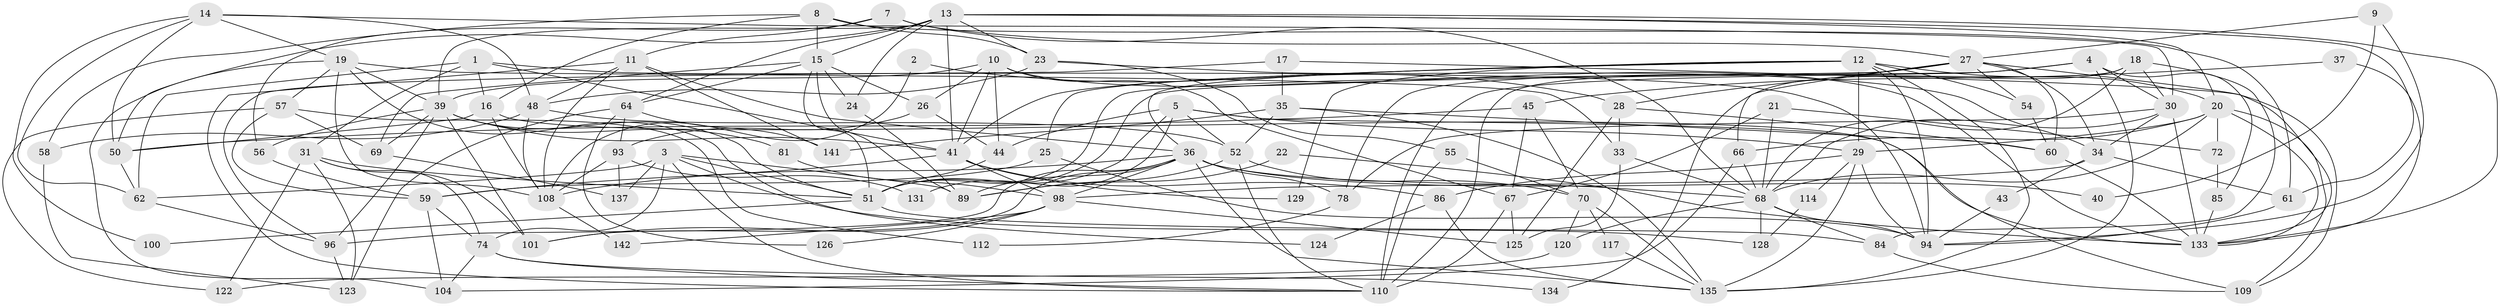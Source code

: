 // original degree distribution, {4: 0.25874125874125875, 2: 0.17482517482517482, 3: 0.23776223776223776, 5: 0.16783216783216784, 6: 0.11888111888111888, 7: 0.027972027972027972, 10: 0.006993006993006993, 12: 0.006993006993006993}
// Generated by graph-tools (version 1.1) at 2025/11/02/27/25 16:11:21]
// undirected, 96 vertices, 236 edges
graph export_dot {
graph [start="1"]
  node [color=gray90,style=filled];
  1 [super="+32"];
  2;
  3 [super="+6"];
  4 [super="+65"];
  5 [super="+75"];
  7;
  8 [super="+46"];
  9;
  10 [super="+79"];
  11 [super="+105"];
  12 [super="+49"];
  13 [super="+138"];
  14 [super="+106"];
  15 [super="+73"];
  16 [super="+88"];
  17;
  18;
  19 [super="+118"];
  20 [super="+42"];
  21 [super="+103"];
  22;
  23 [super="+127"];
  24;
  25;
  26;
  27 [super="+77"];
  28 [super="+90"];
  29 [super="+95"];
  30 [super="+107"];
  31 [super="+38"];
  33;
  34;
  35 [super="+91"];
  36 [super="+116"];
  37;
  39 [super="+47"];
  40;
  41 [super="+92"];
  43;
  44;
  45 [super="+63"];
  48 [super="+102"];
  50;
  51 [super="+53"];
  52 [super="+97"];
  54;
  55;
  56;
  57;
  58;
  59 [super="+82"];
  60 [super="+99"];
  61 [super="+136"];
  62;
  64 [super="+140"];
  66;
  67 [super="+76"];
  68 [super="+71"];
  69;
  70 [super="+80"];
  72;
  74 [super="+83"];
  78;
  81;
  84;
  85;
  86 [super="+87"];
  89 [super="+115"];
  93;
  94 [super="+121"];
  96 [super="+132"];
  98 [super="+111"];
  100;
  101;
  104;
  108 [super="+113"];
  109 [super="+119"];
  110 [super="+130"];
  112;
  114;
  117;
  120;
  122;
  123;
  124;
  125;
  126;
  128;
  129;
  131;
  133 [super="+143"];
  134;
  135 [super="+139"];
  137;
  141;
  142;
  1 -- 41;
  1 -- 62;
  1 -- 31;
  1 -- 16;
  1 -- 94;
  2 -- 108;
  2 -- 28;
  3 -- 51;
  3 -- 128;
  3 -- 89;
  3 -- 137;
  3 -- 62;
  3 -- 74;
  3 -- 110;
  4 -- 110;
  4 -- 85;
  4 -- 30;
  4 -- 51;
  4 -- 135;
  5 -- 52;
  5 -- 29;
  5 -- 131;
  5 -- 51;
  5 -- 109;
  5 -- 44;
  7 -- 68;
  7 -- 27;
  7 -- 11;
  7 -- 56;
  8 -- 23;
  8 -- 16;
  8 -- 58;
  8 -- 61;
  8 -- 15;
  9 -- 40;
  9 -- 27;
  9 -- 94;
  10 -- 44;
  10 -- 39;
  10 -- 67;
  10 -- 26;
  10 -- 133;
  10 -- 41;
  11 -- 36;
  11 -- 48;
  11 -- 108;
  11 -- 141;
  11 -- 110;
  12 -- 29;
  12 -- 20;
  12 -- 129;
  12 -- 54;
  12 -- 25;
  12 -- 94;
  12 -- 36;
  12 -- 41;
  12 -- 135;
  13 -- 15;
  13 -- 20;
  13 -- 39;
  13 -- 50;
  13 -- 41;
  13 -- 133;
  13 -- 64;
  13 -- 61;
  13 -- 23;
  13 -- 24;
  14 -- 62;
  14 -- 100;
  14 -- 48;
  14 -- 50;
  14 -- 30;
  14 -- 19;
  15 -- 26;
  15 -- 89;
  15 -- 64;
  15 -- 51;
  15 -- 69;
  15 -- 24;
  16 -- 50;
  16 -- 133;
  16 -- 108;
  17 -- 96;
  17 -- 35;
  17 -- 109;
  18 -- 110;
  18 -- 30;
  18 -- 68;
  18 -- 84;
  18 -- 134;
  19 -- 33;
  19 -- 124;
  19 -- 104;
  19 -- 57;
  19 -- 108;
  19 -- 39;
  20 -- 133;
  20 -- 66;
  20 -- 72;
  20 -- 109;
  20 -- 29;
  20 -- 68;
  21 -- 72;
  21 -- 67;
  21 -- 68;
  22 -- 133;
  22 -- 89;
  23 -- 55;
  23 -- 34;
  23 -- 48;
  24 -- 89;
  25 -- 94;
  25 -- 59;
  26 -- 44;
  26 -- 93;
  27 -- 51;
  27 -- 66;
  27 -- 133;
  27 -- 34;
  27 -- 54;
  27 -- 78;
  27 -- 28;
  27 -- 60;
  28 -- 33;
  28 -- 125;
  28 -- 60;
  29 -- 94;
  29 -- 114;
  29 -- 135;
  29 -- 86;
  30 -- 34;
  30 -- 78;
  30 -- 133;
  30 -- 68;
  31 -- 51;
  31 -- 123;
  31 -- 101;
  31 -- 122;
  31 -- 74;
  33 -- 68;
  33 -- 125;
  34 -- 43;
  34 -- 98;
  34 -- 61;
  35 -- 135;
  35 -- 52;
  35 -- 60;
  35 -- 141;
  36 -- 135;
  36 -- 96;
  36 -- 98 [weight=2];
  36 -- 68;
  36 -- 101;
  36 -- 40;
  36 -- 108;
  36 -- 78;
  36 -- 89;
  37 -- 45;
  37 -- 133;
  39 -- 81;
  39 -- 96;
  39 -- 41;
  39 -- 51;
  39 -- 101;
  39 -- 69;
  39 -- 56;
  41 -- 86;
  41 -- 129;
  41 -- 98;
  41 -- 59;
  43 -- 94;
  44 -- 51;
  45 -- 67;
  45 -- 50;
  45 -- 70;
  48 -- 108;
  48 -- 58;
  48 -- 52;
  50 -- 62;
  51 -- 84;
  51 -- 100;
  52 -- 89;
  52 -- 110;
  52 -- 70;
  54 -- 60;
  55 -- 70;
  55 -- 110;
  56 -- 59;
  57 -- 69;
  57 -- 59;
  57 -- 112;
  57 -- 122;
  58 -- 123;
  59 -- 104;
  59 -- 74;
  60 -- 133;
  61 -- 94;
  62 -- 96;
  64 -- 93;
  64 -- 141;
  64 -- 123;
  64 -- 126;
  66 -- 68;
  66 -- 104;
  67 -- 110 [weight=2];
  67 -- 125;
  68 -- 120;
  68 -- 128;
  68 -- 84;
  68 -- 94;
  69 -- 137;
  70 -- 120;
  70 -- 117;
  70 -- 135;
  72 -- 85;
  74 -- 104;
  74 -- 134;
  74 -- 110;
  78 -- 112;
  81 -- 98;
  84 -- 109;
  85 -- 133;
  86 -- 135;
  86 -- 124;
  93 -- 137;
  93 -- 131;
  93 -- 108;
  96 -- 123;
  98 -- 101;
  98 -- 126;
  98 -- 125;
  98 -- 142;
  108 -- 142;
  114 -- 128;
  117 -- 135;
  120 -- 122;
}
